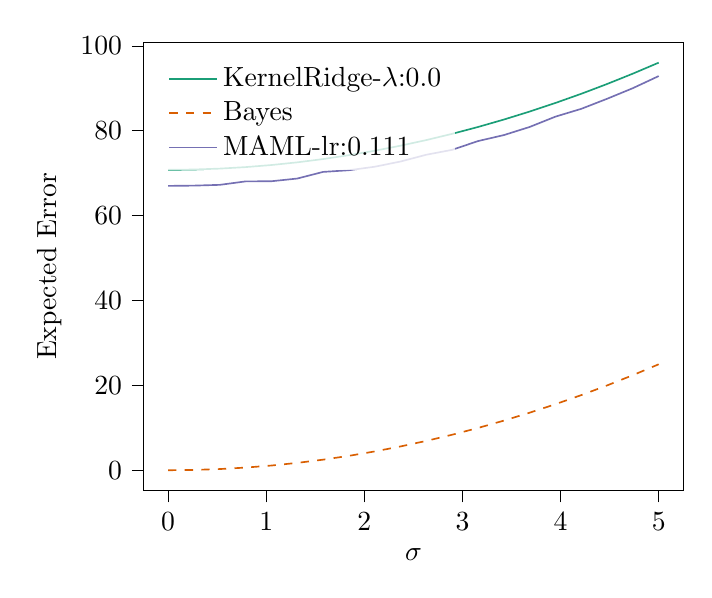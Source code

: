 % This file was created with tikzplotlib v0.10.1.
\begin{tikzpicture}

\definecolor{chocolate217952}{RGB}{217,95,2}
\definecolor{darkcyan27158119}{RGB}{27,158,119}
\definecolor{darkgray176}{RGB}{176,176,176}
\definecolor{lightslategray117112179}{RGB}{117,112,179}

\begin{axis}[
legend cell align={left},
legend style={
  fill opacity=0.8,
  draw opacity=1,
  text opacity=1,
  at={(0.03,0.97)},
  anchor=north west,
  draw=none
},
tick align=outside,
tick pos=left,
x grid style={darkgray176},
xlabel={\(\displaystyle \sigma\)},
xmin=-0.25, xmax=5.25,
xtick style={color=black},
y grid style={darkgray176},
ylabel={Expected Error},
ymin=-4.801, ymax=100.831,
ytick style={color=black}
]
\addplot [semithick, darkcyan27158119]
table {%
0 70.778
0.263 70.852
0.526 71.066
0.789 71.419
1.053 71.911
1.316 72.543
1.579 73.314
1.842 74.225
2.105 75.275
2.368 76.465
2.632 77.794
2.895 79.262
3.158 80.87
3.421 82.618
3.684 84.504
3.947 86.531
4.211 88.696
4.474 91.001
4.737 93.446
5 96.03
};
\addlegendentry{KernelRidge-$\lambda$:0.0}
\addplot [semithick, chocolate217952, dashed]
table {%
0 0
0.263 0.069
0.526 0.277
0.789 0.622
1.053 1.106
1.316 1.729
1.579 2.489
1.842 3.388
2.105 4.425
2.368 5.601
2.632 6.914
2.895 8.366
3.158 9.957
3.421 11.685
3.684 13.552
3.947 15.557
4.211 17.701
4.474 19.982
4.737 22.402
5 24.961
};
\addlegendentry{Bayes}
\addplot [semithick, lightslategray117112179]
table {%
0 66.994
0.263 67.059
0.526 67.239
0.789 68.051
1.053 68.09
1.316 68.725
1.579 70.286
1.842 70.682
2.105 71.506
2.368 72.733
2.632 74.338
2.895 75.492
3.158 77.553
3.421 78.959
3.684 80.875
3.947 83.307
4.211 85.152
4.474 87.521
4.737 90.025
5 92.867
};
\addlegendentry{MAML-lr:0.111}
\end{axis}

\end{tikzpicture}
